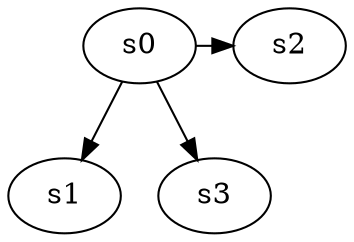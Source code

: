 digraph game_0249_branch_2_3 {
    s0 [name="s0", player=1];
    s1 [name="s1", player=1];
    s2 [name="s2", player=0];
    s3 [name="s3", player=1];

    s0 -> s1;
    s0 -> s2 [constraint="time == 1 || time == 4 || time == 10"];
    s0 -> s3;
}
